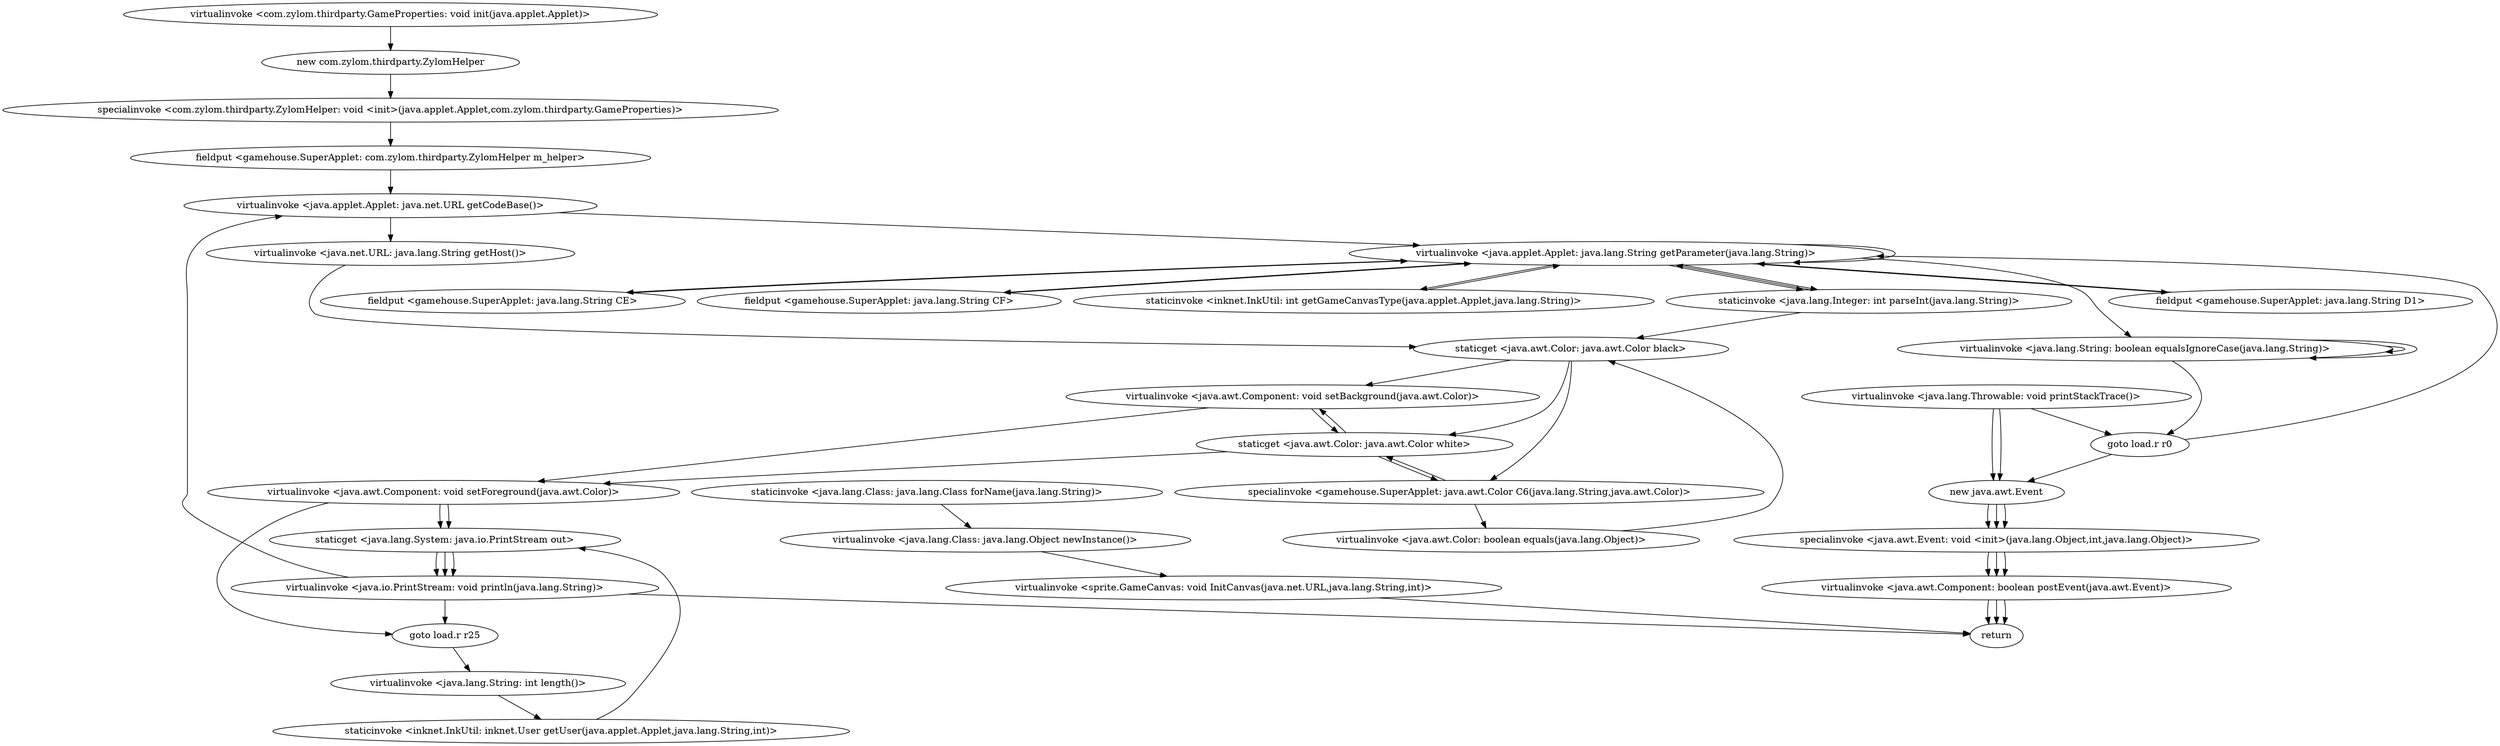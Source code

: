 digraph "" {
"virtualinvoke <com.zylom.thirdparty.GameProperties: void init(java.applet.Applet)>";
 "virtualinvoke <com.zylom.thirdparty.GameProperties: void init(java.applet.Applet)>"->"new com.zylom.thirdparty.ZylomHelper";
 "new com.zylom.thirdparty.ZylomHelper"->"specialinvoke <com.zylom.thirdparty.ZylomHelper: void <init>(java.applet.Applet,com.zylom.thirdparty.GameProperties)>";
 "specialinvoke <com.zylom.thirdparty.ZylomHelper: void <init>(java.applet.Applet,com.zylom.thirdparty.GameProperties)>"->"fieldput <gamehouse.SuperApplet: com.zylom.thirdparty.ZylomHelper m_helper>";
 "fieldput <gamehouse.SuperApplet: com.zylom.thirdparty.ZylomHelper m_helper>"->"virtualinvoke <java.applet.Applet: java.net.URL getCodeBase()>";
 "virtualinvoke <java.applet.Applet: java.net.URL getCodeBase()>"->"virtualinvoke <java.net.URL: java.lang.String getHost()>";
 "virtualinvoke <java.net.URL: java.lang.String getHost()>"->"staticget <java.awt.Color: java.awt.Color black>";
 "staticget <java.awt.Color: java.awt.Color black>"->"virtualinvoke <java.awt.Component: void setBackground(java.awt.Color)>";
 "virtualinvoke <java.awt.Component: void setBackground(java.awt.Color)>"->"staticget <java.awt.Color: java.awt.Color white>";
 "staticget <java.awt.Color: java.awt.Color white>"->"virtualinvoke <java.awt.Component: void setForeground(java.awt.Color)>";
 "virtualinvoke <java.awt.Component: void setForeground(java.awt.Color)>"->"staticget <java.lang.System: java.io.PrintStream out>";
 "staticget <java.lang.System: java.io.PrintStream out>"->"virtualinvoke <java.io.PrintStream: void println(java.lang.String)>";
 "virtualinvoke <java.io.PrintStream: void println(java.lang.String)>"->"virtualinvoke <java.applet.Applet: java.net.URL getCodeBase()>";
 "virtualinvoke <java.applet.Applet: java.net.URL getCodeBase()>"->"virtualinvoke <java.applet.Applet: java.lang.String getParameter(java.lang.String)>";
 "virtualinvoke <java.applet.Applet: java.lang.String getParameter(java.lang.String)>"->"staticinvoke <java.lang.Integer: int parseInt(java.lang.String)>";
 "staticinvoke <java.lang.Integer: int parseInt(java.lang.String)>"->"virtualinvoke <java.applet.Applet: java.lang.String getParameter(java.lang.String)>";
 "virtualinvoke <java.applet.Applet: java.lang.String getParameter(java.lang.String)>"->"virtualinvoke <java.applet.Applet: java.lang.String getParameter(java.lang.String)>";
 "virtualinvoke <java.applet.Applet: java.lang.String getParameter(java.lang.String)>"->"staticinvoke <inknet.InkUtil: int getGameCanvasType(java.applet.Applet,java.lang.String)>";
 "staticinvoke <inknet.InkUtil: int getGameCanvasType(java.applet.Applet,java.lang.String)>"->"virtualinvoke <java.applet.Applet: java.lang.String getParameter(java.lang.String)>";
 "virtualinvoke <java.applet.Applet: java.lang.String getParameter(java.lang.String)>"->"virtualinvoke <java.lang.String: boolean equalsIgnoreCase(java.lang.String)>";
 "virtualinvoke <java.lang.String: boolean equalsIgnoreCase(java.lang.String)>"->"virtualinvoke <java.lang.String: boolean equalsIgnoreCase(java.lang.String)>";
 "virtualinvoke <java.lang.String: boolean equalsIgnoreCase(java.lang.String)>"->"virtualinvoke <java.lang.String: boolean equalsIgnoreCase(java.lang.String)>";
 "virtualinvoke <java.lang.String: boolean equalsIgnoreCase(java.lang.String)>"->"goto load.r r0";
 "goto load.r r0"->"virtualinvoke <java.applet.Applet: java.lang.String getParameter(java.lang.String)>";
 "virtualinvoke <java.applet.Applet: java.lang.String getParameter(java.lang.String)>"->"fieldput <gamehouse.SuperApplet: java.lang.String D1>";
 "fieldput <gamehouse.SuperApplet: java.lang.String D1>"->"virtualinvoke <java.applet.Applet: java.lang.String getParameter(java.lang.String)>";
 "virtualinvoke <java.applet.Applet: java.lang.String getParameter(java.lang.String)>"->"fieldput <gamehouse.SuperApplet: java.lang.String CE>";
 "fieldput <gamehouse.SuperApplet: java.lang.String CE>"->"virtualinvoke <java.applet.Applet: java.lang.String getParameter(java.lang.String)>";
 "virtualinvoke <java.applet.Applet: java.lang.String getParameter(java.lang.String)>"->"fieldput <gamehouse.SuperApplet: java.lang.String CF>";
 "fieldput <gamehouse.SuperApplet: java.lang.String CF>"->"virtualinvoke <java.applet.Applet: java.lang.String getParameter(java.lang.String)>";
 "virtualinvoke <java.applet.Applet: java.lang.String getParameter(java.lang.String)>"->"staticinvoke <java.lang.Integer: int parseInt(java.lang.String)>";
 "staticinvoke <java.lang.Integer: int parseInt(java.lang.String)>"->"staticget <java.awt.Color: java.awt.Color black>";
 "staticget <java.awt.Color: java.awt.Color black>"->"specialinvoke <gamehouse.SuperApplet: java.awt.Color C6(java.lang.String,java.awt.Color)>";
 "specialinvoke <gamehouse.SuperApplet: java.awt.Color C6(java.lang.String,java.awt.Color)>"->"staticget <java.awt.Color: java.awt.Color white>";
 "staticget <java.awt.Color: java.awt.Color white>"->"specialinvoke <gamehouse.SuperApplet: java.awt.Color C6(java.lang.String,java.awt.Color)>";
 "specialinvoke <gamehouse.SuperApplet: java.awt.Color C6(java.lang.String,java.awt.Color)>"->"virtualinvoke <java.awt.Color: boolean equals(java.lang.Object)>";
 "virtualinvoke <java.awt.Color: boolean equals(java.lang.Object)>"->"staticget <java.awt.Color: java.awt.Color black>";
 "staticget <java.awt.Color: java.awt.Color black>"->"staticget <java.awt.Color: java.awt.Color white>";
 "staticget <java.awt.Color: java.awt.Color white>"->"virtualinvoke <java.awt.Component: void setBackground(java.awt.Color)>";
 "virtualinvoke <java.awt.Component: void setBackground(java.awt.Color)>"->"virtualinvoke <java.awt.Component: void setForeground(java.awt.Color)>";
 "virtualinvoke <java.awt.Component: void setForeground(java.awt.Color)>"->"goto load.r r25";
 "goto load.r r25"->"virtualinvoke <java.lang.String: int length()>";
 "virtualinvoke <java.lang.String: int length()>"->"staticinvoke <inknet.InkUtil: inknet.User getUser(java.applet.Applet,java.lang.String,int)>";
 "staticinvoke <inknet.InkUtil: inknet.User getUser(java.applet.Applet,java.lang.String,int)>"->"staticget <java.lang.System: java.io.PrintStream out>";
 "staticget <java.lang.System: java.io.PrintStream out>"->"virtualinvoke <java.io.PrintStream: void println(java.lang.String)>";
 "virtualinvoke <java.io.PrintStream: void println(java.lang.String)>"->"return";
"virtualinvoke <java.lang.Throwable: void printStackTrace()>";
 "virtualinvoke <java.lang.Throwable: void printStackTrace()>"->"new java.awt.Event";
 "new java.awt.Event"->"specialinvoke <java.awt.Event: void <init>(java.lang.Object,int,java.lang.Object)>";
 "specialinvoke <java.awt.Event: void <init>(java.lang.Object,int,java.lang.Object)>"->"virtualinvoke <java.awt.Component: boolean postEvent(java.awt.Event)>";
 "virtualinvoke <java.awt.Component: boolean postEvent(java.awt.Event)>"->"return";
"virtualinvoke <java.lang.Throwable: void printStackTrace()>";
 "virtualinvoke <java.lang.Throwable: void printStackTrace()>"->"new java.awt.Event";
 "new java.awt.Event"->"specialinvoke <java.awt.Event: void <init>(java.lang.Object,int,java.lang.Object)>";
 "specialinvoke <java.awt.Event: void <init>(java.lang.Object,int,java.lang.Object)>"->"virtualinvoke <java.awt.Component: boolean postEvent(java.awt.Event)>";
 "virtualinvoke <java.awt.Component: boolean postEvent(java.awt.Event)>"->"return";
"virtualinvoke <java.lang.Throwable: void printStackTrace()>";
 "virtualinvoke <java.lang.Throwable: void printStackTrace()>"->"goto load.r r0";
 "goto load.r r0"->"new java.awt.Event";
 "new java.awt.Event"->"specialinvoke <java.awt.Event: void <init>(java.lang.Object,int,java.lang.Object)>";
 "specialinvoke <java.awt.Event: void <init>(java.lang.Object,int,java.lang.Object)>"->"virtualinvoke <java.awt.Component: boolean postEvent(java.awt.Event)>";
 "virtualinvoke <java.awt.Component: boolean postEvent(java.awt.Event)>"->"return";
"staticinvoke <java.lang.Class: java.lang.Class forName(java.lang.String)>";
 "staticinvoke <java.lang.Class: java.lang.Class forName(java.lang.String)>"->"virtualinvoke <java.lang.Class: java.lang.Object newInstance()>";
 "virtualinvoke <java.lang.Class: java.lang.Object newInstance()>"->"virtualinvoke <sprite.GameCanvas: void InitCanvas(java.net.URL,java.lang.String,int)>";
 "virtualinvoke <sprite.GameCanvas: void InitCanvas(java.net.URL,java.lang.String,int)>"->"return";
 "virtualinvoke <java.awt.Component: void setForeground(java.awt.Color)>"->"staticget <java.lang.System: java.io.PrintStream out>";
 "staticget <java.lang.System: java.io.PrintStream out>"->"virtualinvoke <java.io.PrintStream: void println(java.lang.String)>";
 "virtualinvoke <java.io.PrintStream: void println(java.lang.String)>"->"goto load.r r25";
}
